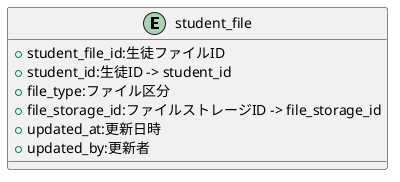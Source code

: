 @startuml

entity "student_file"{
    + student_file_id:生徒ファイルID
    + student_id:生徒ID -> student_id
    + file_type:ファイル区分
    + file_storage_id:ファイルストレージID -> file_storage_id
    + updated_at:更新日時
    + updated_by:更新者
}

@enduml